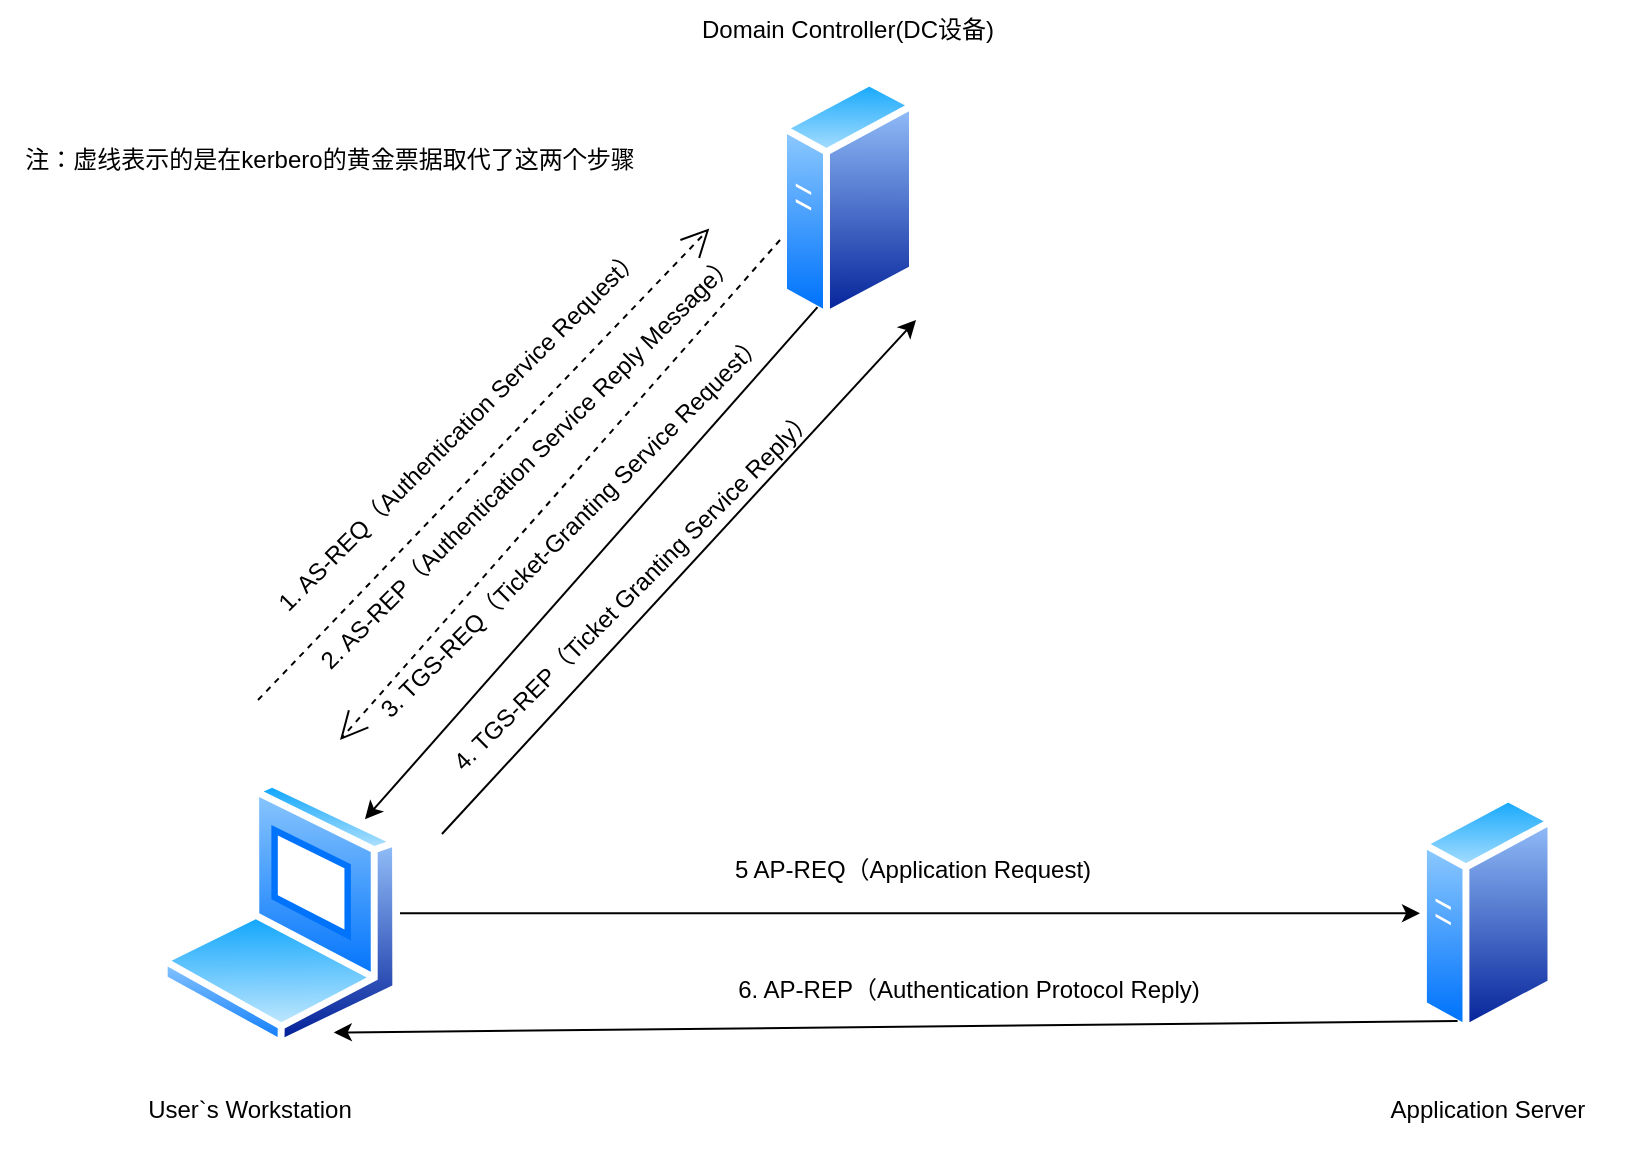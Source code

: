 <mxfile version="26.1.2">
  <diagram name="第 1 页" id="JdVr-8pNIw_CuGiadl7r">
    <mxGraphModel dx="1218" dy="1046" grid="1" gridSize="10" guides="1" tooltips="1" connect="1" arrows="1" fold="1" page="1" pageScale="1" pageWidth="827" pageHeight="1169" math="0" shadow="0">
      <root>
        <mxCell id="0" />
        <mxCell id="1" parent="0" />
        <mxCell id="ktglFJMUilXT2KL9u1CT-1" value="" style="image;aspect=fixed;perimeter=ellipsePerimeter;html=1;align=center;shadow=0;dashed=0;spacingTop=3;image=img/lib/active_directory/laptop_client.svg;" vertex="1" parent="1">
          <mxGeometry x="80" y="420" width="120" height="133.33" as="geometry" />
        </mxCell>
        <mxCell id="ktglFJMUilXT2KL9u1CT-2" value="" style="image;aspect=fixed;perimeter=ellipsePerimeter;html=1;align=center;shadow=0;dashed=0;spacingTop=3;image=img/lib/active_directory/generic_server.svg;" vertex="1" parent="1">
          <mxGeometry x="710" y="426.67" width="67.2" height="120" as="geometry" />
        </mxCell>
        <mxCell id="ktglFJMUilXT2KL9u1CT-3" value="" style="image;aspect=fixed;perimeter=ellipsePerimeter;html=1;align=center;shadow=0;dashed=0;spacingTop=3;image=img/lib/active_directory/generic_server.svg;" vertex="1" parent="1">
          <mxGeometry x="390" y="68.57" width="68" height="121.43" as="geometry" />
        </mxCell>
        <mxCell id="ktglFJMUilXT2KL9u1CT-5" value="Domain Controller(DC设备)" style="text;html=1;align=center;verticalAlign=middle;whiteSpace=wrap;rounded=0;" vertex="1" parent="1">
          <mxGeometry x="349" y="30" width="150" height="30" as="geometry" />
        </mxCell>
        <mxCell id="ktglFJMUilXT2KL9u1CT-7" value="" style="endArrow=classic;html=1;rounded=0;exitX=1;exitY=0.5;exitDx=0;exitDy=0;" edge="1" parent="1">
          <mxGeometry width="50" height="50" relative="1" as="geometry">
            <mxPoint x="220.97" y="447.02" as="sourcePoint" />
            <mxPoint x="458.003" y="189.996" as="targetPoint" />
          </mxGeometry>
        </mxCell>
        <mxCell id="ktglFJMUilXT2KL9u1CT-10" value="" style="endArrow=classic;html=1;rounded=0;entryX=1;entryY=0;entryDx=0;entryDy=0;exitX=0.25;exitY=1;exitDx=0;exitDy=0;" edge="1" parent="1" source="ktglFJMUilXT2KL9u1CT-3" target="ktglFJMUilXT2KL9u1CT-1">
          <mxGeometry width="50" height="50" relative="1" as="geometry">
            <mxPoint x="230" y="300" as="sourcePoint" />
            <mxPoint x="280" y="250" as="targetPoint" />
            <Array as="points" />
          </mxGeometry>
        </mxCell>
        <mxCell id="ktglFJMUilXT2KL9u1CT-12" value="" style="endArrow=open;endSize=12;dashed=1;html=1;rounded=0;" edge="1" parent="1">
          <mxGeometry width="160" relative="1" as="geometry">
            <mxPoint x="129" y="380" as="sourcePoint" />
            <mxPoint x="354.641" y="144.28" as="targetPoint" />
          </mxGeometry>
        </mxCell>
        <mxCell id="ktglFJMUilXT2KL9u1CT-15" value="1. AS-REQ（Authentication Service Request）" style="text;html=1;align=center;verticalAlign=middle;whiteSpace=wrap;rounded=0;rotation=-45;" vertex="1" parent="1">
          <mxGeometry x="89.71" y="230.14" width="280.35" height="30" as="geometry" />
        </mxCell>
        <mxCell id="ktglFJMUilXT2KL9u1CT-17" value="" style="endArrow=open;endSize=12;dashed=1;html=1;rounded=0;" edge="1" parent="1">
          <mxGeometry width="160" relative="1" as="geometry">
            <mxPoint x="390" y="150" as="sourcePoint" />
            <mxPoint x="170" y="400" as="targetPoint" />
          </mxGeometry>
        </mxCell>
        <mxCell id="ktglFJMUilXT2KL9u1CT-16" value="2. AS-REP（Authentication Service Reply Message）" style="text;html=1;align=center;verticalAlign=middle;whiteSpace=wrap;rounded=0;rotation=-45;" vertex="1" parent="1">
          <mxGeometry x="103.79" y="245.99" width="320.35" height="30" as="geometry" />
        </mxCell>
        <mxCell id="ktglFJMUilXT2KL9u1CT-19" value="&lt;div style=&quot;text-align: start;&quot;&gt;&lt;span style=&quot;background-color: transparent; color: light-dark(rgb(0, 0, 0), rgb(255, 255, 255));&quot;&gt;3. TGS-REQ（Ticket-Granting Service Request&lt;/span&gt;&lt;span style=&quot;background-color: transparent; color: light-dark(rgb(0, 0, 0), rgb(255, 255, 255));&quot;&gt;）&lt;/span&gt;&lt;/div&gt;" style="text;html=1;align=center;verticalAlign=middle;whiteSpace=wrap;rounded=0;rotation=-45;" vertex="1" parent="1">
          <mxGeometry x="149.09" y="277.8" width="274.14" height="30" as="geometry" />
        </mxCell>
        <mxCell id="ktglFJMUilXT2KL9u1CT-20" value="&lt;div style=&quot;text-align: start;&quot;&gt;&lt;span style=&quot;background-color: transparent; color: light-dark(rgb(0, 0, 0), rgb(255, 255, 255));&quot;&gt;4. TGS-REP（&lt;/span&gt;&lt;span style=&quot;background-color: transparent; color: light-dark(rgb(0, 0, 0), rgb(255, 255, 255)); text-align: center;&quot;&gt;Ticket Granting Service Reply&lt;/span&gt;&lt;span style=&quot;background-color: transparent; color: light-dark(rgb(0, 0, 0), rgb(255, 255, 255));&quot;&gt;）&lt;/span&gt;&lt;/div&gt;" style="text;html=1;align=center;verticalAlign=middle;whiteSpace=wrap;rounded=0;rotation=-45;" vertex="1" parent="1">
          <mxGeometry x="180.0" y="310.0" width="274.14" height="30" as="geometry" />
        </mxCell>
        <mxCell id="ktglFJMUilXT2KL9u1CT-21" value="注：虚线表示的是在kerbero的黄金票据取代了这两个步骤" style="text;html=1;align=center;verticalAlign=middle;whiteSpace=wrap;rounded=0;" vertex="1" parent="1">
          <mxGeometry y="60" width="330" height="99.28" as="geometry" />
        </mxCell>
        <mxCell id="ktglFJMUilXT2KL9u1CT-22" value="" style="endArrow=classic;html=1;rounded=0;entryX=0;entryY=0.5;entryDx=0;entryDy=0;" edge="1" parent="1" source="ktglFJMUilXT2KL9u1CT-1" target="ktglFJMUilXT2KL9u1CT-2">
          <mxGeometry width="50" height="50" relative="1" as="geometry">
            <mxPoint x="280" y="480" as="sourcePoint" />
            <mxPoint x="330" y="430" as="targetPoint" />
          </mxGeometry>
        </mxCell>
        <mxCell id="ktglFJMUilXT2KL9u1CT-23" value="5 AP-REQ（Application Request)" style="text;html=1;align=center;verticalAlign=middle;whiteSpace=wrap;rounded=0;" vertex="1" parent="1">
          <mxGeometry x="343" y="450" width="227" height="30" as="geometry" />
        </mxCell>
        <mxCell id="ktglFJMUilXT2KL9u1CT-24" value="" style="endArrow=classic;html=1;rounded=0;exitX=0.25;exitY=1;exitDx=0;exitDy=0;entryX=0.75;entryY=1;entryDx=0;entryDy=0;" edge="1" parent="1" source="ktglFJMUilXT2KL9u1CT-2" target="ktglFJMUilXT2KL9u1CT-1">
          <mxGeometry width="50" height="50" relative="1" as="geometry">
            <mxPoint x="280" y="480" as="sourcePoint" />
            <mxPoint x="330" y="430" as="targetPoint" />
          </mxGeometry>
        </mxCell>
        <mxCell id="ktglFJMUilXT2KL9u1CT-25" value="6. AP-REP（Authentication Protocol Reply)" style="text;html=1;align=center;verticalAlign=middle;whiteSpace=wrap;rounded=0;" vertex="1" parent="1">
          <mxGeometry x="349" y="510" width="271" height="30" as="geometry" />
        </mxCell>
        <mxCell id="ktglFJMUilXT2KL9u1CT-27" value="User`s Workstation" style="text;html=1;align=center;verticalAlign=middle;whiteSpace=wrap;rounded=0;" vertex="1" parent="1">
          <mxGeometry x="50" y="562" width="150" height="45" as="geometry" />
        </mxCell>
        <mxCell id="ktglFJMUilXT2KL9u1CT-28" value="Application Server" style="text;html=1;align=center;verticalAlign=middle;whiteSpace=wrap;rounded=0;" vertex="1" parent="1">
          <mxGeometry x="668.6" y="562" width="150" height="45" as="geometry" />
        </mxCell>
      </root>
    </mxGraphModel>
  </diagram>
</mxfile>

